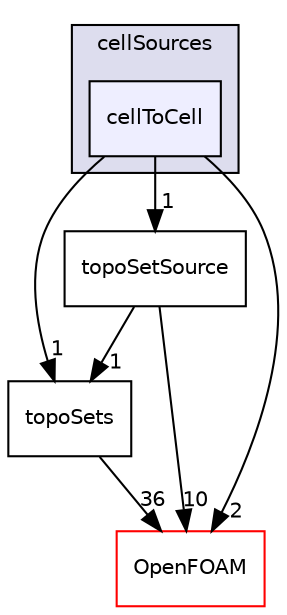 digraph "src/meshTools/sets/cellSources/cellToCell" {
  bgcolor=transparent;
  compound=true
  node [ fontsize="10", fontname="Helvetica"];
  edge [ labelfontsize="10", labelfontname="Helvetica"];
  subgraph clusterdir_fc621d78dcee889743a7b51abdefc9d7 {
    graph [ bgcolor="#ddddee", pencolor="black", label="cellSources" fontname="Helvetica", fontsize="10", URL="dir_fc621d78dcee889743a7b51abdefc9d7.html"]
  dir_36d40ddf8f5a5895f5f267c5e42fa48d [shape=box, label="cellToCell", style="filled", fillcolor="#eeeeff", pencolor="black", URL="dir_36d40ddf8f5a5895f5f267c5e42fa48d.html"];
  }
  dir_d23dbc881ee772048f144c3220c0e8b5 [shape=box label="topoSets" URL="dir_d23dbc881ee772048f144c3220c0e8b5.html"];
  dir_ffdc7a49b4414cf981ba8f0aa91f3c24 [shape=box label="topoSetSource" URL="dir_ffdc7a49b4414cf981ba8f0aa91f3c24.html"];
  dir_c5473ff19b20e6ec4dfe5c310b3778a8 [shape=box label="OpenFOAM" color="red" URL="dir_c5473ff19b20e6ec4dfe5c310b3778a8.html"];
  dir_d23dbc881ee772048f144c3220c0e8b5->dir_c5473ff19b20e6ec4dfe5c310b3778a8 [headlabel="36", labeldistance=1.5 headhref="dir_001864_001897.html"];
  dir_ffdc7a49b4414cf981ba8f0aa91f3c24->dir_d23dbc881ee772048f144c3220c0e8b5 [headlabel="1", labeldistance=1.5 headhref="dir_001866_001864.html"];
  dir_ffdc7a49b4414cf981ba8f0aa91f3c24->dir_c5473ff19b20e6ec4dfe5c310b3778a8 [headlabel="10", labeldistance=1.5 headhref="dir_001866_001897.html"];
  dir_36d40ddf8f5a5895f5f267c5e42fa48d->dir_d23dbc881ee772048f144c3220c0e8b5 [headlabel="1", labeldistance=1.5 headhref="dir_001817_001864.html"];
  dir_36d40ddf8f5a5895f5f267c5e42fa48d->dir_ffdc7a49b4414cf981ba8f0aa91f3c24 [headlabel="1", labeldistance=1.5 headhref="dir_001817_001866.html"];
  dir_36d40ddf8f5a5895f5f267c5e42fa48d->dir_c5473ff19b20e6ec4dfe5c310b3778a8 [headlabel="2", labeldistance=1.5 headhref="dir_001817_001897.html"];
}
